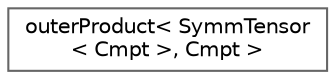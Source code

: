 digraph "Graphical Class Hierarchy"
{
 // LATEX_PDF_SIZE
  bgcolor="transparent";
  edge [fontname=Helvetica,fontsize=10,labelfontname=Helvetica,labelfontsize=10];
  node [fontname=Helvetica,fontsize=10,shape=box,height=0.2,width=0.4];
  rankdir="LR";
  Node0 [id="Node000000",label="outerProduct\< SymmTensor\l\< Cmpt \>, Cmpt \>",height=0.2,width=0.4,color="grey40", fillcolor="white", style="filled",URL="$classFoam_1_1outerProduct_3_01SymmTensor_3_01Cmpt_01_4_00_01Cmpt_01_4.html",tooltip=" "];
}
